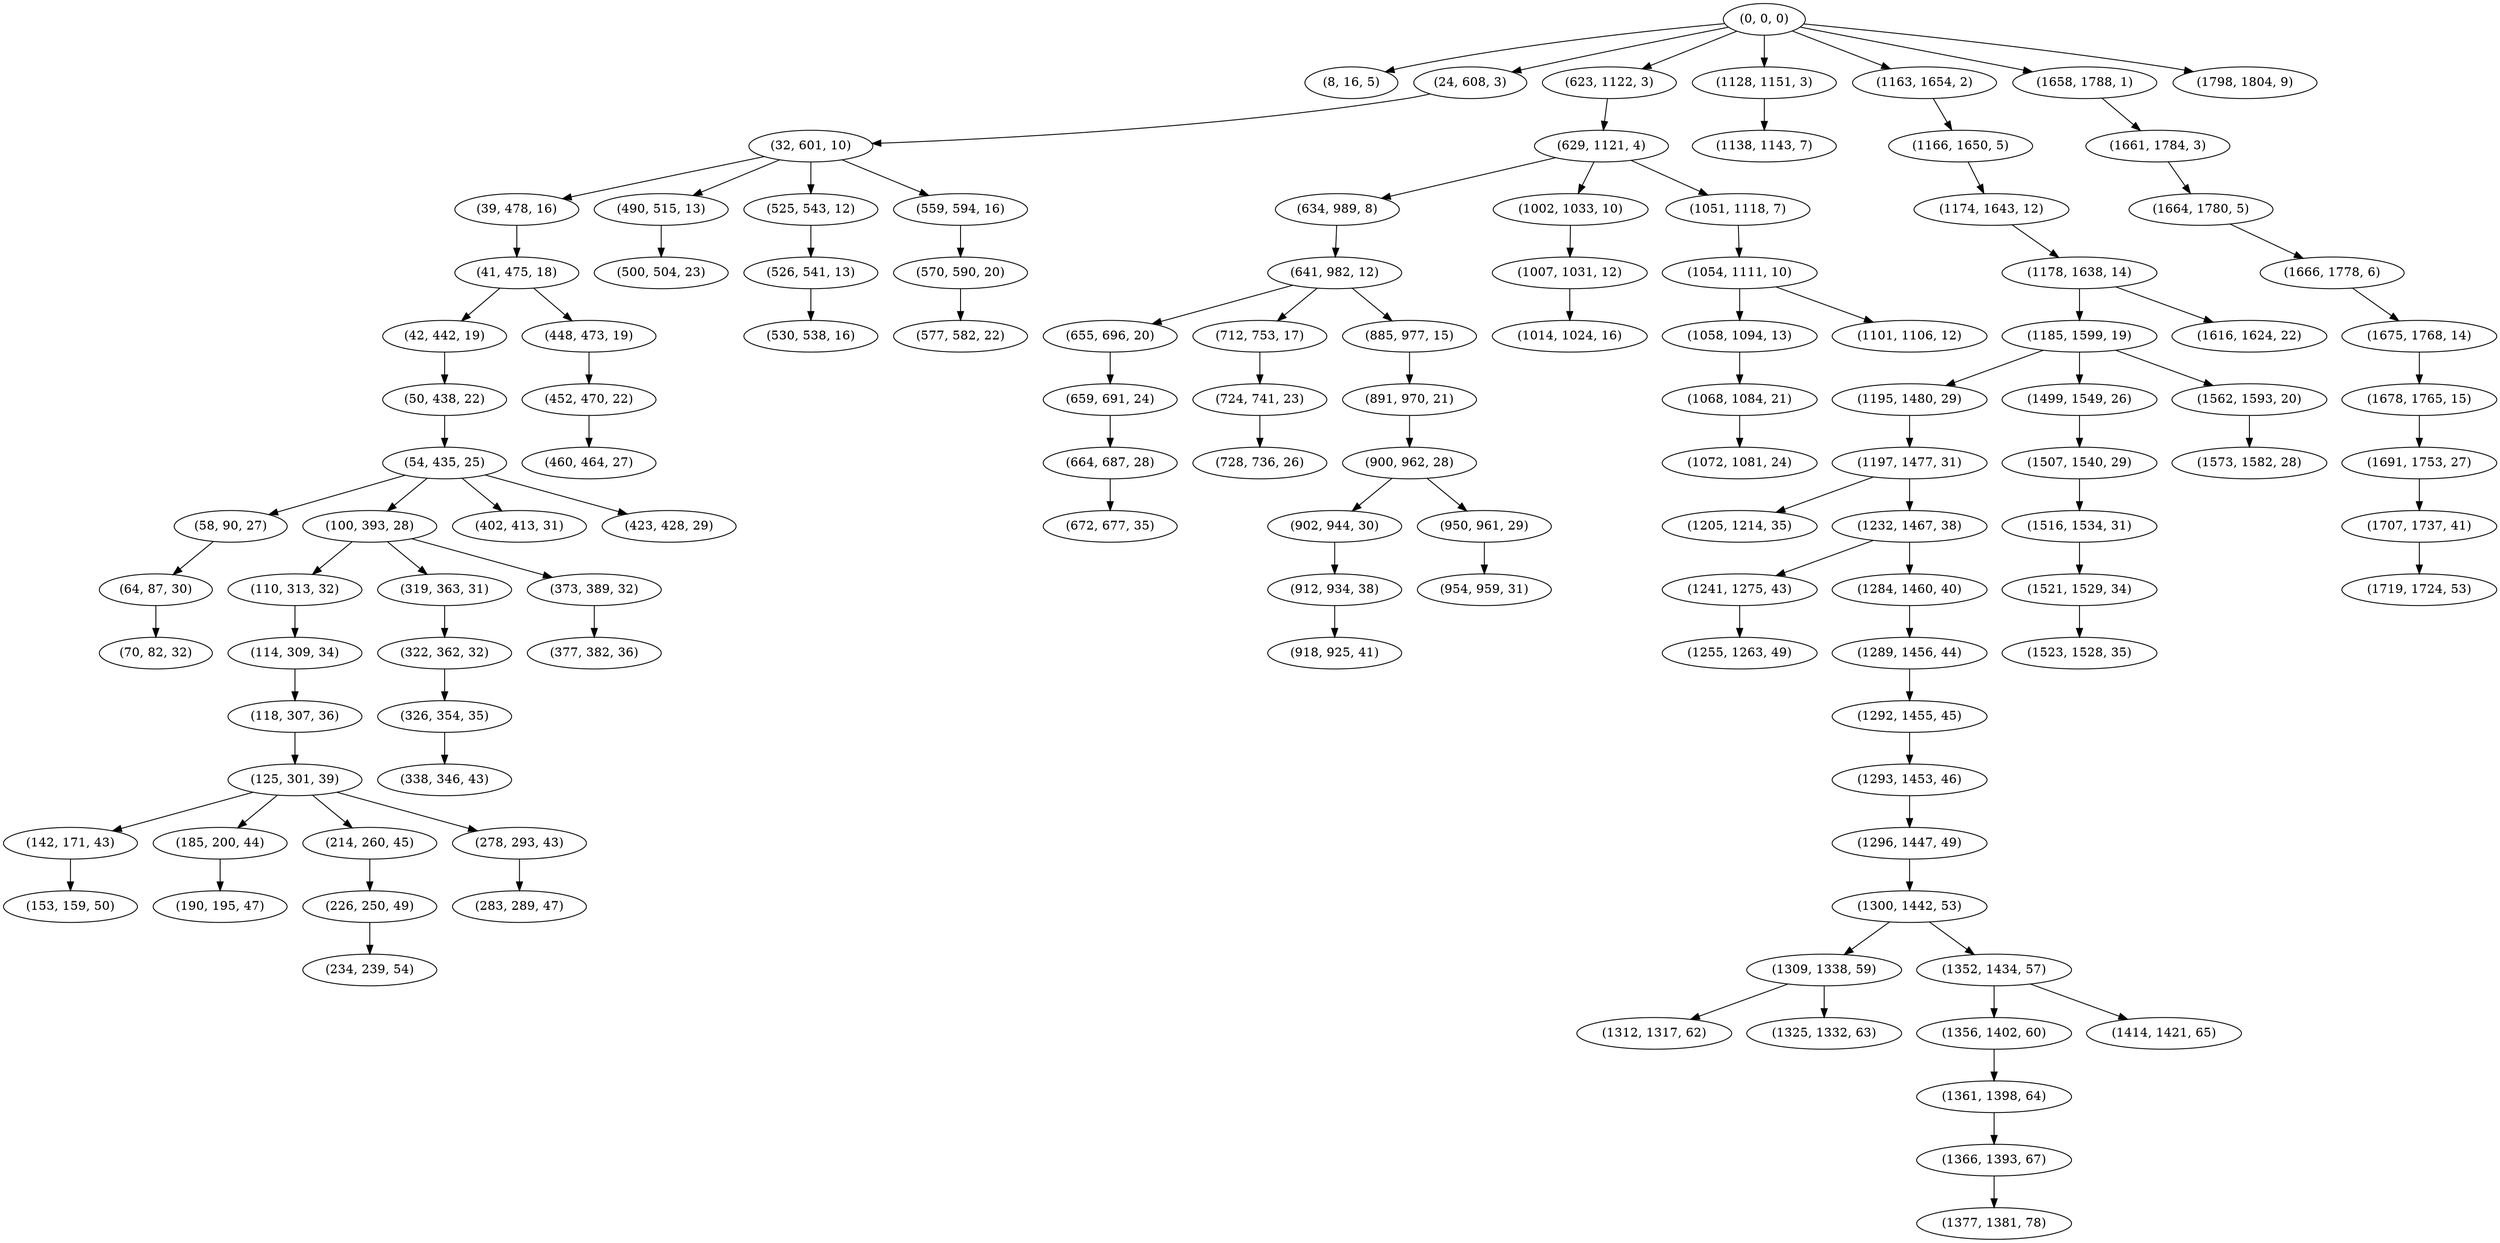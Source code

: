 digraph tree {
    "(0, 0, 0)";
    "(8, 16, 5)";
    "(24, 608, 3)";
    "(32, 601, 10)";
    "(39, 478, 16)";
    "(41, 475, 18)";
    "(42, 442, 19)";
    "(50, 438, 22)";
    "(54, 435, 25)";
    "(58, 90, 27)";
    "(64, 87, 30)";
    "(70, 82, 32)";
    "(100, 393, 28)";
    "(110, 313, 32)";
    "(114, 309, 34)";
    "(118, 307, 36)";
    "(125, 301, 39)";
    "(142, 171, 43)";
    "(153, 159, 50)";
    "(185, 200, 44)";
    "(190, 195, 47)";
    "(214, 260, 45)";
    "(226, 250, 49)";
    "(234, 239, 54)";
    "(278, 293, 43)";
    "(283, 289, 47)";
    "(319, 363, 31)";
    "(322, 362, 32)";
    "(326, 354, 35)";
    "(338, 346, 43)";
    "(373, 389, 32)";
    "(377, 382, 36)";
    "(402, 413, 31)";
    "(423, 428, 29)";
    "(448, 473, 19)";
    "(452, 470, 22)";
    "(460, 464, 27)";
    "(490, 515, 13)";
    "(500, 504, 23)";
    "(525, 543, 12)";
    "(526, 541, 13)";
    "(530, 538, 16)";
    "(559, 594, 16)";
    "(570, 590, 20)";
    "(577, 582, 22)";
    "(623, 1122, 3)";
    "(629, 1121, 4)";
    "(634, 989, 8)";
    "(641, 982, 12)";
    "(655, 696, 20)";
    "(659, 691, 24)";
    "(664, 687, 28)";
    "(672, 677, 35)";
    "(712, 753, 17)";
    "(724, 741, 23)";
    "(728, 736, 26)";
    "(885, 977, 15)";
    "(891, 970, 21)";
    "(900, 962, 28)";
    "(902, 944, 30)";
    "(912, 934, 38)";
    "(918, 925, 41)";
    "(950, 961, 29)";
    "(954, 959, 31)";
    "(1002, 1033, 10)";
    "(1007, 1031, 12)";
    "(1014, 1024, 16)";
    "(1051, 1118, 7)";
    "(1054, 1111, 10)";
    "(1058, 1094, 13)";
    "(1068, 1084, 21)";
    "(1072, 1081, 24)";
    "(1101, 1106, 12)";
    "(1128, 1151, 3)";
    "(1138, 1143, 7)";
    "(1163, 1654, 2)";
    "(1166, 1650, 5)";
    "(1174, 1643, 12)";
    "(1178, 1638, 14)";
    "(1185, 1599, 19)";
    "(1195, 1480, 29)";
    "(1197, 1477, 31)";
    "(1205, 1214, 35)";
    "(1232, 1467, 38)";
    "(1241, 1275, 43)";
    "(1255, 1263, 49)";
    "(1284, 1460, 40)";
    "(1289, 1456, 44)";
    "(1292, 1455, 45)";
    "(1293, 1453, 46)";
    "(1296, 1447, 49)";
    "(1300, 1442, 53)";
    "(1309, 1338, 59)";
    "(1312, 1317, 62)";
    "(1325, 1332, 63)";
    "(1352, 1434, 57)";
    "(1356, 1402, 60)";
    "(1361, 1398, 64)";
    "(1366, 1393, 67)";
    "(1377, 1381, 78)";
    "(1414, 1421, 65)";
    "(1499, 1549, 26)";
    "(1507, 1540, 29)";
    "(1516, 1534, 31)";
    "(1521, 1529, 34)";
    "(1523, 1528, 35)";
    "(1562, 1593, 20)";
    "(1573, 1582, 28)";
    "(1616, 1624, 22)";
    "(1658, 1788, 1)";
    "(1661, 1784, 3)";
    "(1664, 1780, 5)";
    "(1666, 1778, 6)";
    "(1675, 1768, 14)";
    "(1678, 1765, 15)";
    "(1691, 1753, 27)";
    "(1707, 1737, 41)";
    "(1719, 1724, 53)";
    "(1798, 1804, 9)";
    "(0, 0, 0)" -> "(8, 16, 5)";
    "(0, 0, 0)" -> "(24, 608, 3)";
    "(0, 0, 0)" -> "(623, 1122, 3)";
    "(0, 0, 0)" -> "(1128, 1151, 3)";
    "(0, 0, 0)" -> "(1163, 1654, 2)";
    "(0, 0, 0)" -> "(1658, 1788, 1)";
    "(0, 0, 0)" -> "(1798, 1804, 9)";
    "(24, 608, 3)" -> "(32, 601, 10)";
    "(32, 601, 10)" -> "(39, 478, 16)";
    "(32, 601, 10)" -> "(490, 515, 13)";
    "(32, 601, 10)" -> "(525, 543, 12)";
    "(32, 601, 10)" -> "(559, 594, 16)";
    "(39, 478, 16)" -> "(41, 475, 18)";
    "(41, 475, 18)" -> "(42, 442, 19)";
    "(41, 475, 18)" -> "(448, 473, 19)";
    "(42, 442, 19)" -> "(50, 438, 22)";
    "(50, 438, 22)" -> "(54, 435, 25)";
    "(54, 435, 25)" -> "(58, 90, 27)";
    "(54, 435, 25)" -> "(100, 393, 28)";
    "(54, 435, 25)" -> "(402, 413, 31)";
    "(54, 435, 25)" -> "(423, 428, 29)";
    "(58, 90, 27)" -> "(64, 87, 30)";
    "(64, 87, 30)" -> "(70, 82, 32)";
    "(100, 393, 28)" -> "(110, 313, 32)";
    "(100, 393, 28)" -> "(319, 363, 31)";
    "(100, 393, 28)" -> "(373, 389, 32)";
    "(110, 313, 32)" -> "(114, 309, 34)";
    "(114, 309, 34)" -> "(118, 307, 36)";
    "(118, 307, 36)" -> "(125, 301, 39)";
    "(125, 301, 39)" -> "(142, 171, 43)";
    "(125, 301, 39)" -> "(185, 200, 44)";
    "(125, 301, 39)" -> "(214, 260, 45)";
    "(125, 301, 39)" -> "(278, 293, 43)";
    "(142, 171, 43)" -> "(153, 159, 50)";
    "(185, 200, 44)" -> "(190, 195, 47)";
    "(214, 260, 45)" -> "(226, 250, 49)";
    "(226, 250, 49)" -> "(234, 239, 54)";
    "(278, 293, 43)" -> "(283, 289, 47)";
    "(319, 363, 31)" -> "(322, 362, 32)";
    "(322, 362, 32)" -> "(326, 354, 35)";
    "(326, 354, 35)" -> "(338, 346, 43)";
    "(373, 389, 32)" -> "(377, 382, 36)";
    "(448, 473, 19)" -> "(452, 470, 22)";
    "(452, 470, 22)" -> "(460, 464, 27)";
    "(490, 515, 13)" -> "(500, 504, 23)";
    "(525, 543, 12)" -> "(526, 541, 13)";
    "(526, 541, 13)" -> "(530, 538, 16)";
    "(559, 594, 16)" -> "(570, 590, 20)";
    "(570, 590, 20)" -> "(577, 582, 22)";
    "(623, 1122, 3)" -> "(629, 1121, 4)";
    "(629, 1121, 4)" -> "(634, 989, 8)";
    "(629, 1121, 4)" -> "(1002, 1033, 10)";
    "(629, 1121, 4)" -> "(1051, 1118, 7)";
    "(634, 989, 8)" -> "(641, 982, 12)";
    "(641, 982, 12)" -> "(655, 696, 20)";
    "(641, 982, 12)" -> "(712, 753, 17)";
    "(641, 982, 12)" -> "(885, 977, 15)";
    "(655, 696, 20)" -> "(659, 691, 24)";
    "(659, 691, 24)" -> "(664, 687, 28)";
    "(664, 687, 28)" -> "(672, 677, 35)";
    "(712, 753, 17)" -> "(724, 741, 23)";
    "(724, 741, 23)" -> "(728, 736, 26)";
    "(885, 977, 15)" -> "(891, 970, 21)";
    "(891, 970, 21)" -> "(900, 962, 28)";
    "(900, 962, 28)" -> "(902, 944, 30)";
    "(900, 962, 28)" -> "(950, 961, 29)";
    "(902, 944, 30)" -> "(912, 934, 38)";
    "(912, 934, 38)" -> "(918, 925, 41)";
    "(950, 961, 29)" -> "(954, 959, 31)";
    "(1002, 1033, 10)" -> "(1007, 1031, 12)";
    "(1007, 1031, 12)" -> "(1014, 1024, 16)";
    "(1051, 1118, 7)" -> "(1054, 1111, 10)";
    "(1054, 1111, 10)" -> "(1058, 1094, 13)";
    "(1054, 1111, 10)" -> "(1101, 1106, 12)";
    "(1058, 1094, 13)" -> "(1068, 1084, 21)";
    "(1068, 1084, 21)" -> "(1072, 1081, 24)";
    "(1128, 1151, 3)" -> "(1138, 1143, 7)";
    "(1163, 1654, 2)" -> "(1166, 1650, 5)";
    "(1166, 1650, 5)" -> "(1174, 1643, 12)";
    "(1174, 1643, 12)" -> "(1178, 1638, 14)";
    "(1178, 1638, 14)" -> "(1185, 1599, 19)";
    "(1178, 1638, 14)" -> "(1616, 1624, 22)";
    "(1185, 1599, 19)" -> "(1195, 1480, 29)";
    "(1185, 1599, 19)" -> "(1499, 1549, 26)";
    "(1185, 1599, 19)" -> "(1562, 1593, 20)";
    "(1195, 1480, 29)" -> "(1197, 1477, 31)";
    "(1197, 1477, 31)" -> "(1205, 1214, 35)";
    "(1197, 1477, 31)" -> "(1232, 1467, 38)";
    "(1232, 1467, 38)" -> "(1241, 1275, 43)";
    "(1232, 1467, 38)" -> "(1284, 1460, 40)";
    "(1241, 1275, 43)" -> "(1255, 1263, 49)";
    "(1284, 1460, 40)" -> "(1289, 1456, 44)";
    "(1289, 1456, 44)" -> "(1292, 1455, 45)";
    "(1292, 1455, 45)" -> "(1293, 1453, 46)";
    "(1293, 1453, 46)" -> "(1296, 1447, 49)";
    "(1296, 1447, 49)" -> "(1300, 1442, 53)";
    "(1300, 1442, 53)" -> "(1309, 1338, 59)";
    "(1300, 1442, 53)" -> "(1352, 1434, 57)";
    "(1309, 1338, 59)" -> "(1312, 1317, 62)";
    "(1309, 1338, 59)" -> "(1325, 1332, 63)";
    "(1352, 1434, 57)" -> "(1356, 1402, 60)";
    "(1352, 1434, 57)" -> "(1414, 1421, 65)";
    "(1356, 1402, 60)" -> "(1361, 1398, 64)";
    "(1361, 1398, 64)" -> "(1366, 1393, 67)";
    "(1366, 1393, 67)" -> "(1377, 1381, 78)";
    "(1499, 1549, 26)" -> "(1507, 1540, 29)";
    "(1507, 1540, 29)" -> "(1516, 1534, 31)";
    "(1516, 1534, 31)" -> "(1521, 1529, 34)";
    "(1521, 1529, 34)" -> "(1523, 1528, 35)";
    "(1562, 1593, 20)" -> "(1573, 1582, 28)";
    "(1658, 1788, 1)" -> "(1661, 1784, 3)";
    "(1661, 1784, 3)" -> "(1664, 1780, 5)";
    "(1664, 1780, 5)" -> "(1666, 1778, 6)";
    "(1666, 1778, 6)" -> "(1675, 1768, 14)";
    "(1675, 1768, 14)" -> "(1678, 1765, 15)";
    "(1678, 1765, 15)" -> "(1691, 1753, 27)";
    "(1691, 1753, 27)" -> "(1707, 1737, 41)";
    "(1707, 1737, 41)" -> "(1719, 1724, 53)";
}
